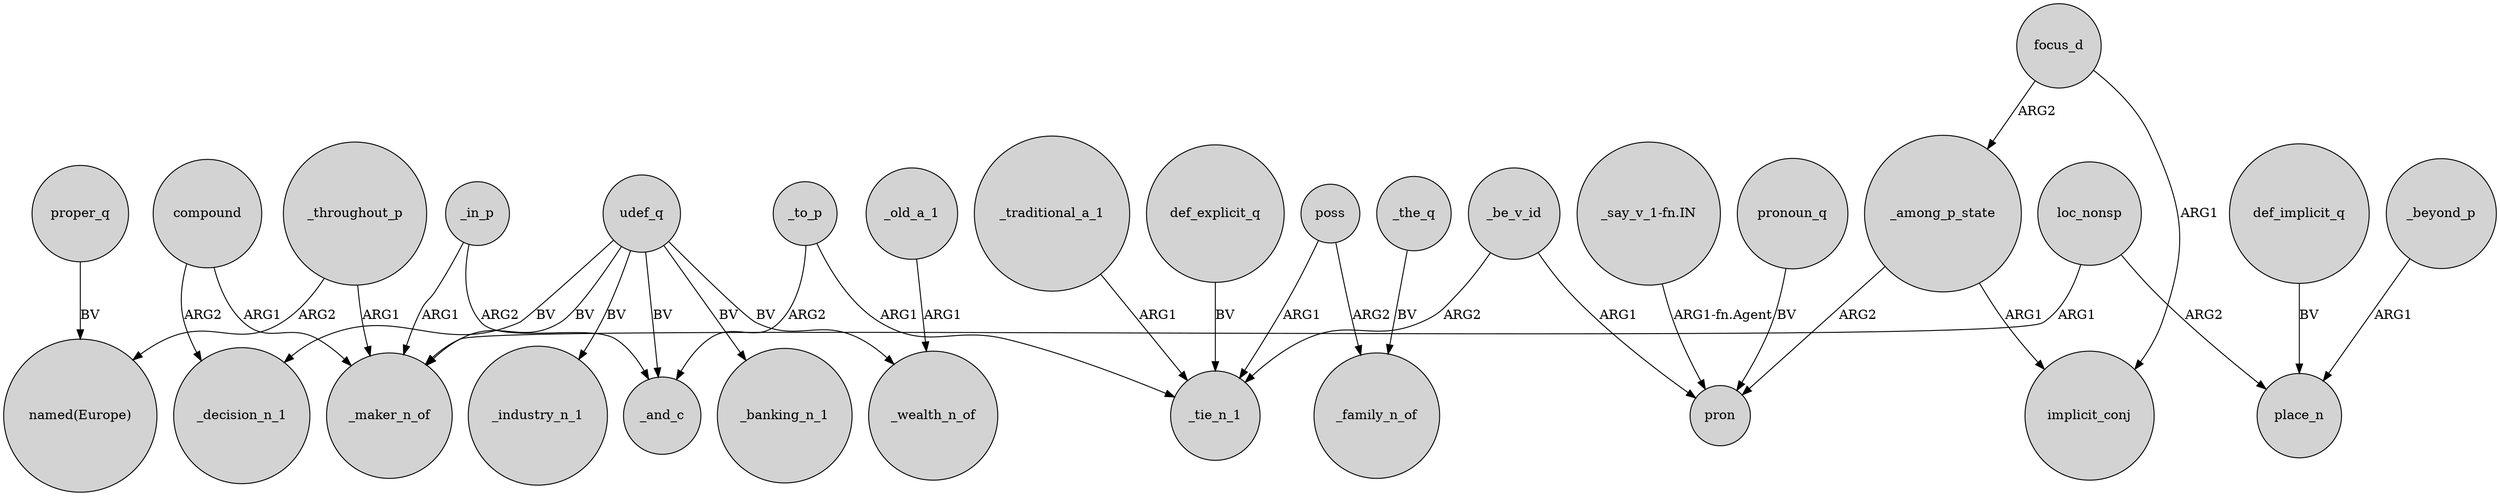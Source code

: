digraph {
	node [shape=circle style=filled]
	loc_nonsp -> _maker_n_of [label=ARG1]
	_throughout_p -> "named(Europe)" [label=ARG2]
	_among_p_state -> pron [label=ARG2]
	_throughout_p -> _maker_n_of [label=ARG1]
	def_explicit_q -> _tie_n_1 [label=BV]
	_to_p -> _tie_n_1 [label=ARG1]
	"_say_v_1-fn.IN" -> pron [label="ARG1-fn.Agent"]
	_the_q -> _family_n_of [label=BV]
	compound -> _maker_n_of [label=ARG1]
	def_implicit_q -> place_n [label=BV]
	_traditional_a_1 -> _tie_n_1 [label=ARG1]
	udef_q -> _wealth_n_of [label=BV]
	_to_p -> _and_c [label=ARG2]
	_among_p_state -> implicit_conj [label=ARG1]
	_be_v_id -> pron [label=ARG1]
	_beyond_p -> place_n [label=ARG1]
	pronoun_q -> pron [label=BV]
	proper_q -> "named(Europe)" [label=BV]
	_old_a_1 -> _wealth_n_of [label=ARG1]
	udef_q -> _maker_n_of [label=BV]
	compound -> _decision_n_1 [label=ARG2]
	_in_p -> _maker_n_of [label=ARG1]
	poss -> _family_n_of [label=ARG2]
	_be_v_id -> _tie_n_1 [label=ARG2]
	udef_q -> _decision_n_1 [label=BV]
	focus_d -> implicit_conj [label=ARG1]
	loc_nonsp -> place_n [label=ARG2]
	poss -> _tie_n_1 [label=ARG1]
	udef_q -> _and_c [label=BV]
	udef_q -> _banking_n_1 [label=BV]
	focus_d -> _among_p_state [label=ARG2]
	_in_p -> _and_c [label=ARG2]
	udef_q -> _industry_n_1 [label=BV]
}

